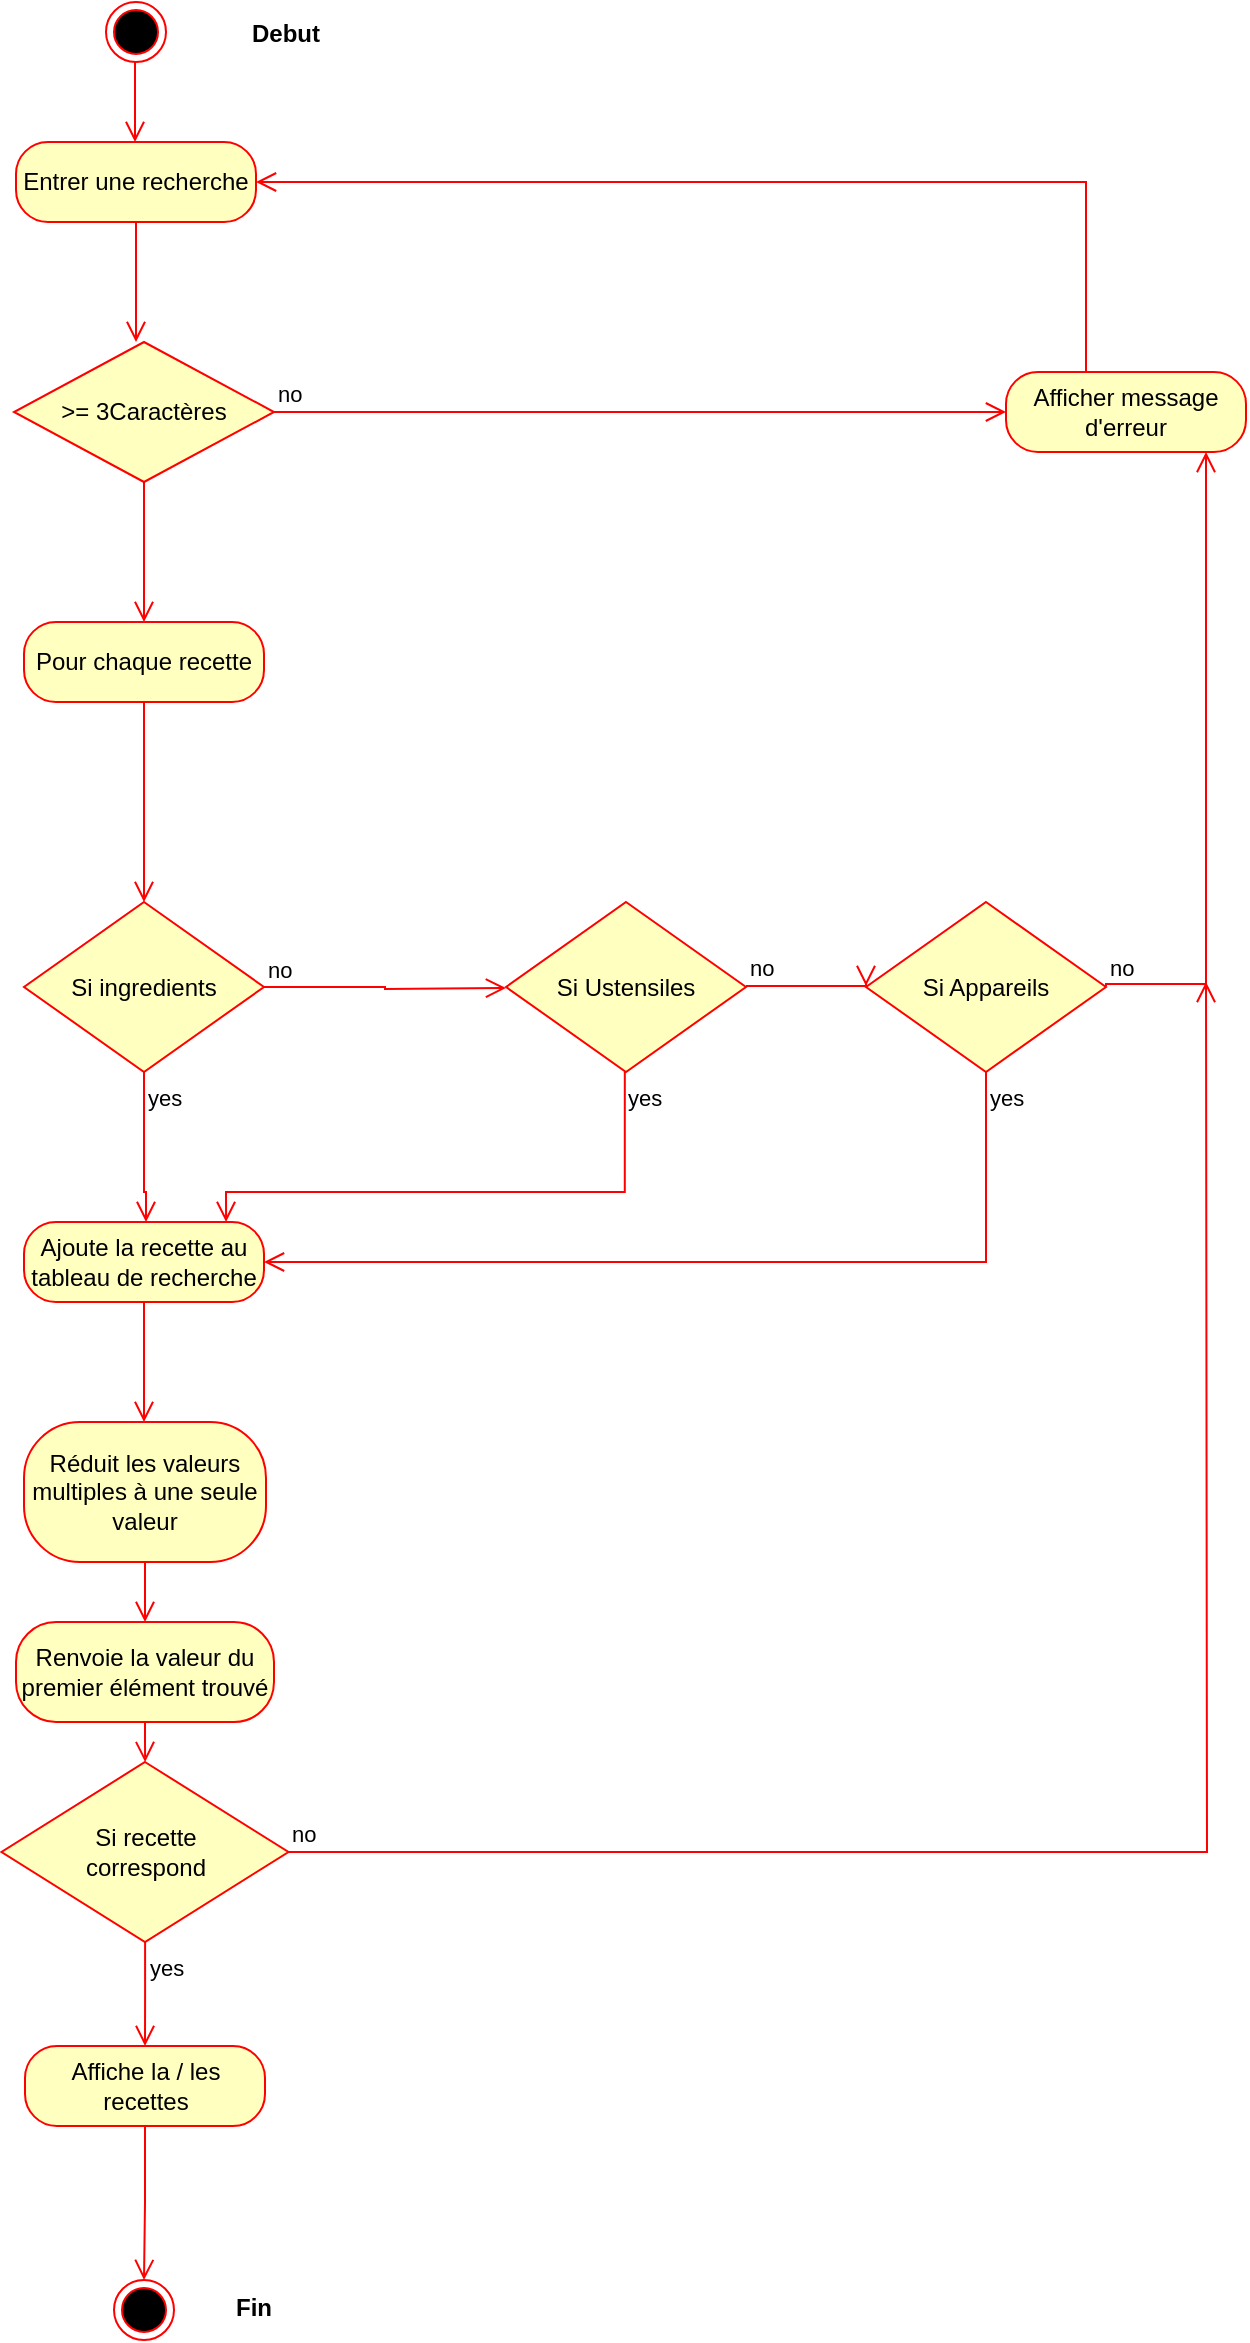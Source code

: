 <mxfile version="17.5.0" type="device"><diagram id="WIp4aoxPIudr31CQ-WJG" name="Page-1"><mxGraphModel dx="974" dy="514" grid="1" gridSize="10" guides="1" tooltips="1" connect="1" arrows="1" fold="1" page="1" pageScale="1" pageWidth="827" pageHeight="1169" math="0" shadow="0"><root><mxCell id="0"/><mxCell id="1" parent="0"/><mxCell id="sgCFAliNE_NnmZ9j8CQV-1" value="" style="ellipse;html=1;shape=endState;fillColor=#000000;strokeColor=#ff0000;" parent="1" vertex="1"><mxGeometry x="230" y="30" width="30" height="30" as="geometry"/></mxCell><mxCell id="sgCFAliNE_NnmZ9j8CQV-2" value="Entrer une recherche" style="rounded=1;whiteSpace=wrap;html=1;arcSize=40;fontColor=#000000;fillColor=#ffffc0;strokeColor=#ff0000;" parent="1" vertex="1"><mxGeometry x="185" y="100" width="120" height="40" as="geometry"/></mxCell><mxCell id="sgCFAliNE_NnmZ9j8CQV-3" value="" style="edgeStyle=orthogonalEdgeStyle;html=1;verticalAlign=bottom;endArrow=open;endSize=8;strokeColor=#ff0000;rounded=0;" parent="1" source="sgCFAliNE_NnmZ9j8CQV-2" edge="1"><mxGeometry relative="1" as="geometry"><mxPoint x="245" y="200" as="targetPoint"/></mxGeometry></mxCell><mxCell id="sgCFAliNE_NnmZ9j8CQV-7" value="&amp;gt;= 3Caractères" style="rhombus;whiteSpace=wrap;html=1;fillColor=#ffffc0;strokeColor=#ff0000;" parent="1" vertex="1"><mxGeometry x="184" y="200" width="130" height="70" as="geometry"/></mxCell><mxCell id="sgCFAliNE_NnmZ9j8CQV-8" value="no" style="edgeStyle=orthogonalEdgeStyle;html=1;align=left;verticalAlign=bottom;endArrow=open;endSize=8;strokeColor=#ff0000;rounded=0;entryX=0;entryY=0.5;entryDx=0;entryDy=0;" parent="1" source="sgCFAliNE_NnmZ9j8CQV-7" target="sgCFAliNE_NnmZ9j8CQV-24" edge="1"><mxGeometry x="-1" relative="1" as="geometry"><mxPoint x="660" y="235" as="targetPoint"/></mxGeometry></mxCell><mxCell id="sgCFAliNE_NnmZ9j8CQV-11" value="" style="edgeStyle=orthogonalEdgeStyle;html=1;verticalAlign=bottom;endArrow=open;endSize=8;strokeColor=#ff0000;rounded=0;exitX=0.5;exitY=1;exitDx=0;exitDy=0;" parent="1" source="sgCFAliNE_NnmZ9j8CQV-7" edge="1"><mxGeometry relative="1" as="geometry"><mxPoint x="249" y="340" as="targetPoint"/><mxPoint x="249" y="370" as="sourcePoint"/></mxGeometry></mxCell><mxCell id="sgCFAliNE_NnmZ9j8CQV-15" value="Si ingredients" style="rhombus;whiteSpace=wrap;html=1;fillColor=#ffffc0;strokeColor=#ff0000;" parent="1" vertex="1"><mxGeometry x="189" y="480" width="120" height="85" as="geometry"/></mxCell><mxCell id="sgCFAliNE_NnmZ9j8CQV-16" value="no" style="edgeStyle=orthogonalEdgeStyle;html=1;align=left;verticalAlign=bottom;endArrow=open;endSize=8;strokeColor=#ff0000;rounded=0;" parent="1" source="sgCFAliNE_NnmZ9j8CQV-15" edge="1"><mxGeometry x="-1" relative="1" as="geometry"><mxPoint x="430" y="523" as="targetPoint"/></mxGeometry></mxCell><mxCell id="sgCFAliNE_NnmZ9j8CQV-17" value="yes" style="edgeStyle=orthogonalEdgeStyle;html=1;align=left;verticalAlign=top;endArrow=open;endSize=8;strokeColor=#ff0000;rounded=0;" parent="1" source="sgCFAliNE_NnmZ9j8CQV-15" edge="1"><mxGeometry x="-1" relative="1" as="geometry"><mxPoint x="250" y="640" as="targetPoint"/><Array as="points"><mxPoint x="249" y="625"/></Array></mxGeometry></mxCell><mxCell id="sgCFAliNE_NnmZ9j8CQV-18" value="Réduit les valeurs multiples à une seule valeur" style="rounded=1;whiteSpace=wrap;html=1;arcSize=40;fontColor=#000000;fillColor=#ffffc0;strokeColor=#ff0000;" parent="1" vertex="1"><mxGeometry x="189" y="740" width="121" height="70" as="geometry"/></mxCell><mxCell id="sgCFAliNE_NnmZ9j8CQV-19" value="" style="edgeStyle=orthogonalEdgeStyle;html=1;verticalAlign=bottom;endArrow=open;endSize=8;strokeColor=#ff0000;rounded=0;entryX=0.5;entryY=0;entryDx=0;entryDy=0;" parent="1" source="sgCFAliNE_NnmZ9j8CQV-18" target="sgCFAliNE_NnmZ9j8CQV-20" edge="1"><mxGeometry relative="1" as="geometry"><mxPoint x="249" y="740" as="targetPoint"/></mxGeometry></mxCell><mxCell id="sgCFAliNE_NnmZ9j8CQV-20" value="Renvoie la valeur du premier élément trouvé" style="rounded=1;whiteSpace=wrap;html=1;arcSize=40;fontColor=#000000;fillColor=#ffffc0;strokeColor=#ff0000;" parent="1" vertex="1"><mxGeometry x="185" y="840" width="129" height="50" as="geometry"/></mxCell><mxCell id="sgCFAliNE_NnmZ9j8CQV-21" value="" style="edgeStyle=orthogonalEdgeStyle;html=1;verticalAlign=bottom;endArrow=open;endSize=8;strokeColor=#ff0000;rounded=0;" parent="1" source="sgCFAliNE_NnmZ9j8CQV-20" target="sgCFAliNE_NnmZ9j8CQV-40" edge="1"><mxGeometry relative="1" as="geometry"><mxPoint x="249" y="840" as="targetPoint"/></mxGeometry></mxCell><mxCell id="sgCFAliNE_NnmZ9j8CQV-24" value="Afficher message d'erreur" style="rounded=1;whiteSpace=wrap;html=1;arcSize=40;fontColor=#000000;fillColor=#ffffc0;strokeColor=#ff0000;" parent="1" vertex="1"><mxGeometry x="680" y="215" width="120" height="40" as="geometry"/></mxCell><mxCell id="sgCFAliNE_NnmZ9j8CQV-25" value="" style="edgeStyle=orthogonalEdgeStyle;html=1;verticalAlign=bottom;endArrow=open;endSize=8;strokeColor=#ff0000;rounded=0;entryX=1;entryY=0.5;entryDx=0;entryDy=0;" parent="1" source="sgCFAliNE_NnmZ9j8CQV-24" target="sgCFAliNE_NnmZ9j8CQV-2" edge="1"><mxGeometry relative="1" as="geometry"><mxPoint x="720" y="140" as="targetPoint"/><Array as="points"><mxPoint x="720" y="120"/></Array></mxGeometry></mxCell><mxCell id="sgCFAliNE_NnmZ9j8CQV-26" value="" style="edgeStyle=orthogonalEdgeStyle;html=1;verticalAlign=bottom;endArrow=open;endSize=8;strokeColor=#ff0000;rounded=0;" parent="1" edge="1"><mxGeometry relative="1" as="geometry"><mxPoint x="244.5" y="100" as="targetPoint"/><mxPoint x="244.5" y="60" as="sourcePoint"/></mxGeometry></mxCell><mxCell id="sgCFAliNE_NnmZ9j8CQV-28" value="Debut" style="text;align=center;fontStyle=1;verticalAlign=middle;spacingLeft=3;spacingRight=3;strokeColor=none;rotatable=0;points=[[0,0.5],[1,0.5]];portConstraint=eastwest;" parent="1" vertex="1"><mxGeometry x="280" y="32" width="80" height="26" as="geometry"/></mxCell><mxCell id="sgCFAliNE_NnmZ9j8CQV-29" value="Affiche la / les recettes" style="rounded=1;whiteSpace=wrap;html=1;arcSize=40;fontColor=#000000;fillColor=#ffffc0;strokeColor=#ff0000;" parent="1" vertex="1"><mxGeometry x="189.5" y="1052" width="120" height="40" as="geometry"/></mxCell><mxCell id="sgCFAliNE_NnmZ9j8CQV-30" value="" style="edgeStyle=orthogonalEdgeStyle;html=1;verticalAlign=bottom;endArrow=open;endSize=8;strokeColor=#ff0000;rounded=0;" parent="1" source="sgCFAliNE_NnmZ9j8CQV-29" target="sgCFAliNE_NnmZ9j8CQV-31" edge="1"><mxGeometry relative="1" as="geometry"><mxPoint x="249.5" y="940" as="targetPoint"/></mxGeometry></mxCell><mxCell id="sgCFAliNE_NnmZ9j8CQV-31" value="" style="ellipse;html=1;shape=endState;fillColor=#000000;strokeColor=#ff0000;" parent="1" vertex="1"><mxGeometry x="234" y="1169" width="30" height="30" as="geometry"/></mxCell><mxCell id="sgCFAliNE_NnmZ9j8CQV-33" value="Fin" style="text;align=center;fontStyle=1;verticalAlign=middle;spacingLeft=3;spacingRight=3;strokeColor=none;rotatable=0;points=[[0,0.5],[1,0.5]];portConstraint=eastwest;" parent="1" vertex="1"><mxGeometry x="264" y="1169" width="80" height="26" as="geometry"/></mxCell><mxCell id="sgCFAliNE_NnmZ9j8CQV-34" value="Si Ustensiles" style="rhombus;whiteSpace=wrap;html=1;fillColor=#ffffc0;strokeColor=#ff0000;" parent="1" vertex="1"><mxGeometry x="430" y="480" width="120" height="85" as="geometry"/></mxCell><mxCell id="sgCFAliNE_NnmZ9j8CQV-35" value="Si Appareils" style="rhombus;whiteSpace=wrap;html=1;fillColor=#ffffc0;strokeColor=#ff0000;" parent="1" vertex="1"><mxGeometry x="610" y="480" width="120" height="85" as="geometry"/></mxCell><mxCell id="sgCFAliNE_NnmZ9j8CQV-37" value="yes" style="edgeStyle=orthogonalEdgeStyle;html=1;align=left;verticalAlign=top;endArrow=open;endSize=8;strokeColor=#ff0000;rounded=0;exitX=0.5;exitY=1;exitDx=0;exitDy=0;entryX=1;entryY=0.5;entryDx=0;entryDy=0;" parent="1" source="sgCFAliNE_NnmZ9j8CQV-35" target="sgCFAliNE_NnmZ9j8CQV-47" edge="1"><mxGeometry x="-1" relative="1" as="geometry"><mxPoint x="480" y="660" as="targetPoint"/><mxPoint x="719.5" y="565" as="sourcePoint"/><Array as="points"><mxPoint x="670" y="660"/></Array></mxGeometry></mxCell><mxCell id="sgCFAliNE_NnmZ9j8CQV-38" value="no" style="edgeStyle=orthogonalEdgeStyle;html=1;align=left;verticalAlign=bottom;endArrow=open;endSize=8;strokeColor=#ff0000;rounded=0;" parent="1" edge="1"><mxGeometry x="-1" relative="1" as="geometry"><mxPoint x="610" y="522" as="targetPoint"/><mxPoint x="550" y="522" as="sourcePoint"/><Array as="points"><mxPoint x="610" y="521"/><mxPoint x="610" y="521"/></Array></mxGeometry></mxCell><mxCell id="sgCFAliNE_NnmZ9j8CQV-39" value="no" style="edgeStyle=orthogonalEdgeStyle;html=1;align=left;verticalAlign=bottom;endArrow=open;endSize=8;strokeColor=#ff0000;rounded=0;" parent="1" edge="1"><mxGeometry x="-1" relative="1" as="geometry"><mxPoint x="780" y="255" as="targetPoint"/><mxPoint x="730" y="522" as="sourcePoint"/><Array as="points"><mxPoint x="730" y="521"/><mxPoint x="780" y="521"/></Array></mxGeometry></mxCell><mxCell id="sgCFAliNE_NnmZ9j8CQV-40" value="&lt;div&gt;Si recette &lt;br&gt;&lt;/div&gt;&lt;div&gt;correspond&lt;/div&gt;" style="rhombus;whiteSpace=wrap;html=1;fillColor=#ffffc0;strokeColor=#ff0000;" parent="1" vertex="1"><mxGeometry x="177.75" y="910" width="143.5" height="90" as="geometry"/></mxCell><mxCell id="sgCFAliNE_NnmZ9j8CQV-41" value="no" style="edgeStyle=orthogonalEdgeStyle;html=1;align=left;verticalAlign=bottom;endArrow=open;endSize=8;strokeColor=#ff0000;rounded=0;" parent="1" source="sgCFAliNE_NnmZ9j8CQV-40" edge="1"><mxGeometry x="-1" relative="1" as="geometry"><mxPoint x="780" y="520" as="targetPoint"/></mxGeometry></mxCell><mxCell id="sgCFAliNE_NnmZ9j8CQV-42" value="yes" style="edgeStyle=orthogonalEdgeStyle;html=1;align=left;verticalAlign=top;endArrow=open;endSize=8;strokeColor=#ff0000;rounded=0;entryX=0.5;entryY=0;entryDx=0;entryDy=0;" parent="1" source="sgCFAliNE_NnmZ9j8CQV-40" target="sgCFAliNE_NnmZ9j8CQV-29" edge="1"><mxGeometry x="-1" relative="1" as="geometry"><mxPoint x="250" y="980" as="targetPoint"/></mxGeometry></mxCell><mxCell id="sgCFAliNE_NnmZ9j8CQV-45" value="Pour chaque recette" style="rounded=1;whiteSpace=wrap;html=1;arcSize=40;fontColor=#000000;fillColor=#ffffc0;strokeColor=#ff0000;" parent="1" vertex="1"><mxGeometry x="189" y="340" width="120" height="40" as="geometry"/></mxCell><mxCell id="sgCFAliNE_NnmZ9j8CQV-46" value="" style="edgeStyle=orthogonalEdgeStyle;html=1;verticalAlign=bottom;endArrow=open;endSize=8;strokeColor=#ff0000;rounded=0;entryX=0.5;entryY=0;entryDx=0;entryDy=0;" parent="1" source="sgCFAliNE_NnmZ9j8CQV-45" target="sgCFAliNE_NnmZ9j8CQV-15" edge="1"><mxGeometry relative="1" as="geometry"><mxPoint x="249" y="440" as="targetPoint"/></mxGeometry></mxCell><mxCell id="sgCFAliNE_NnmZ9j8CQV-47" value="Ajoute la recette au tableau de recherche" style="rounded=1;whiteSpace=wrap;html=1;arcSize=40;fontColor=#000000;fillColor=#ffffc0;strokeColor=#ff0000;" parent="1" vertex="1"><mxGeometry x="189" y="640" width="120" height="40" as="geometry"/></mxCell><mxCell id="sgCFAliNE_NnmZ9j8CQV-48" value="" style="edgeStyle=orthogonalEdgeStyle;html=1;verticalAlign=bottom;endArrow=open;endSize=8;strokeColor=#ff0000;rounded=0;" parent="1" source="sgCFAliNE_NnmZ9j8CQV-47" edge="1"><mxGeometry relative="1" as="geometry"><mxPoint x="249" y="740" as="targetPoint"/></mxGeometry></mxCell><mxCell id="sgCFAliNE_NnmZ9j8CQV-49" value="yes" style="edgeStyle=orthogonalEdgeStyle;html=1;align=left;verticalAlign=top;endArrow=open;endSize=8;strokeColor=#ff0000;rounded=0;entryX=0.842;entryY=0;entryDx=0;entryDy=0;entryPerimeter=0;" parent="1" target="sgCFAliNE_NnmZ9j8CQV-47" edge="1"><mxGeometry x="-1" relative="1" as="geometry"><mxPoint x="490.351" y="640.002" as="targetPoint"/><mxPoint x="489.41" y="564.96" as="sourcePoint"/><Array as="points"><mxPoint x="489" y="625"/><mxPoint x="290" y="625"/></Array></mxGeometry></mxCell></root></mxGraphModel></diagram></mxfile>